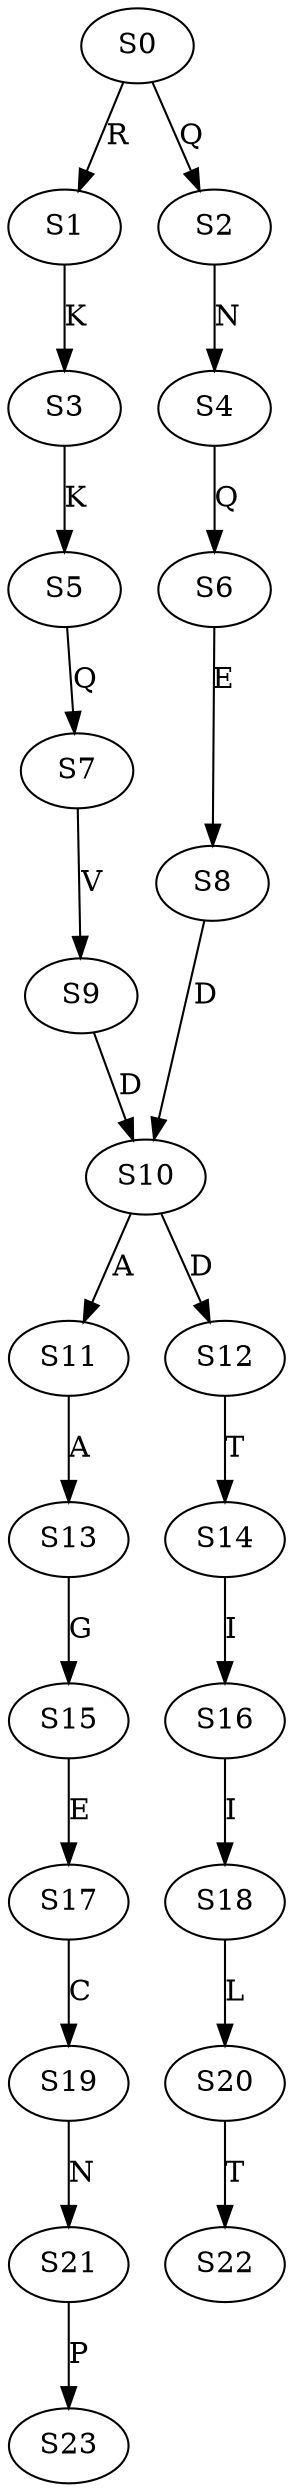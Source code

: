 strict digraph  {
	S0 -> S1 [ label = R ];
	S0 -> S2 [ label = Q ];
	S1 -> S3 [ label = K ];
	S2 -> S4 [ label = N ];
	S3 -> S5 [ label = K ];
	S4 -> S6 [ label = Q ];
	S5 -> S7 [ label = Q ];
	S6 -> S8 [ label = E ];
	S7 -> S9 [ label = V ];
	S8 -> S10 [ label = D ];
	S9 -> S10 [ label = D ];
	S10 -> S11 [ label = A ];
	S10 -> S12 [ label = D ];
	S11 -> S13 [ label = A ];
	S12 -> S14 [ label = T ];
	S13 -> S15 [ label = G ];
	S14 -> S16 [ label = I ];
	S15 -> S17 [ label = E ];
	S16 -> S18 [ label = I ];
	S17 -> S19 [ label = C ];
	S18 -> S20 [ label = L ];
	S19 -> S21 [ label = N ];
	S20 -> S22 [ label = T ];
	S21 -> S23 [ label = P ];
}
